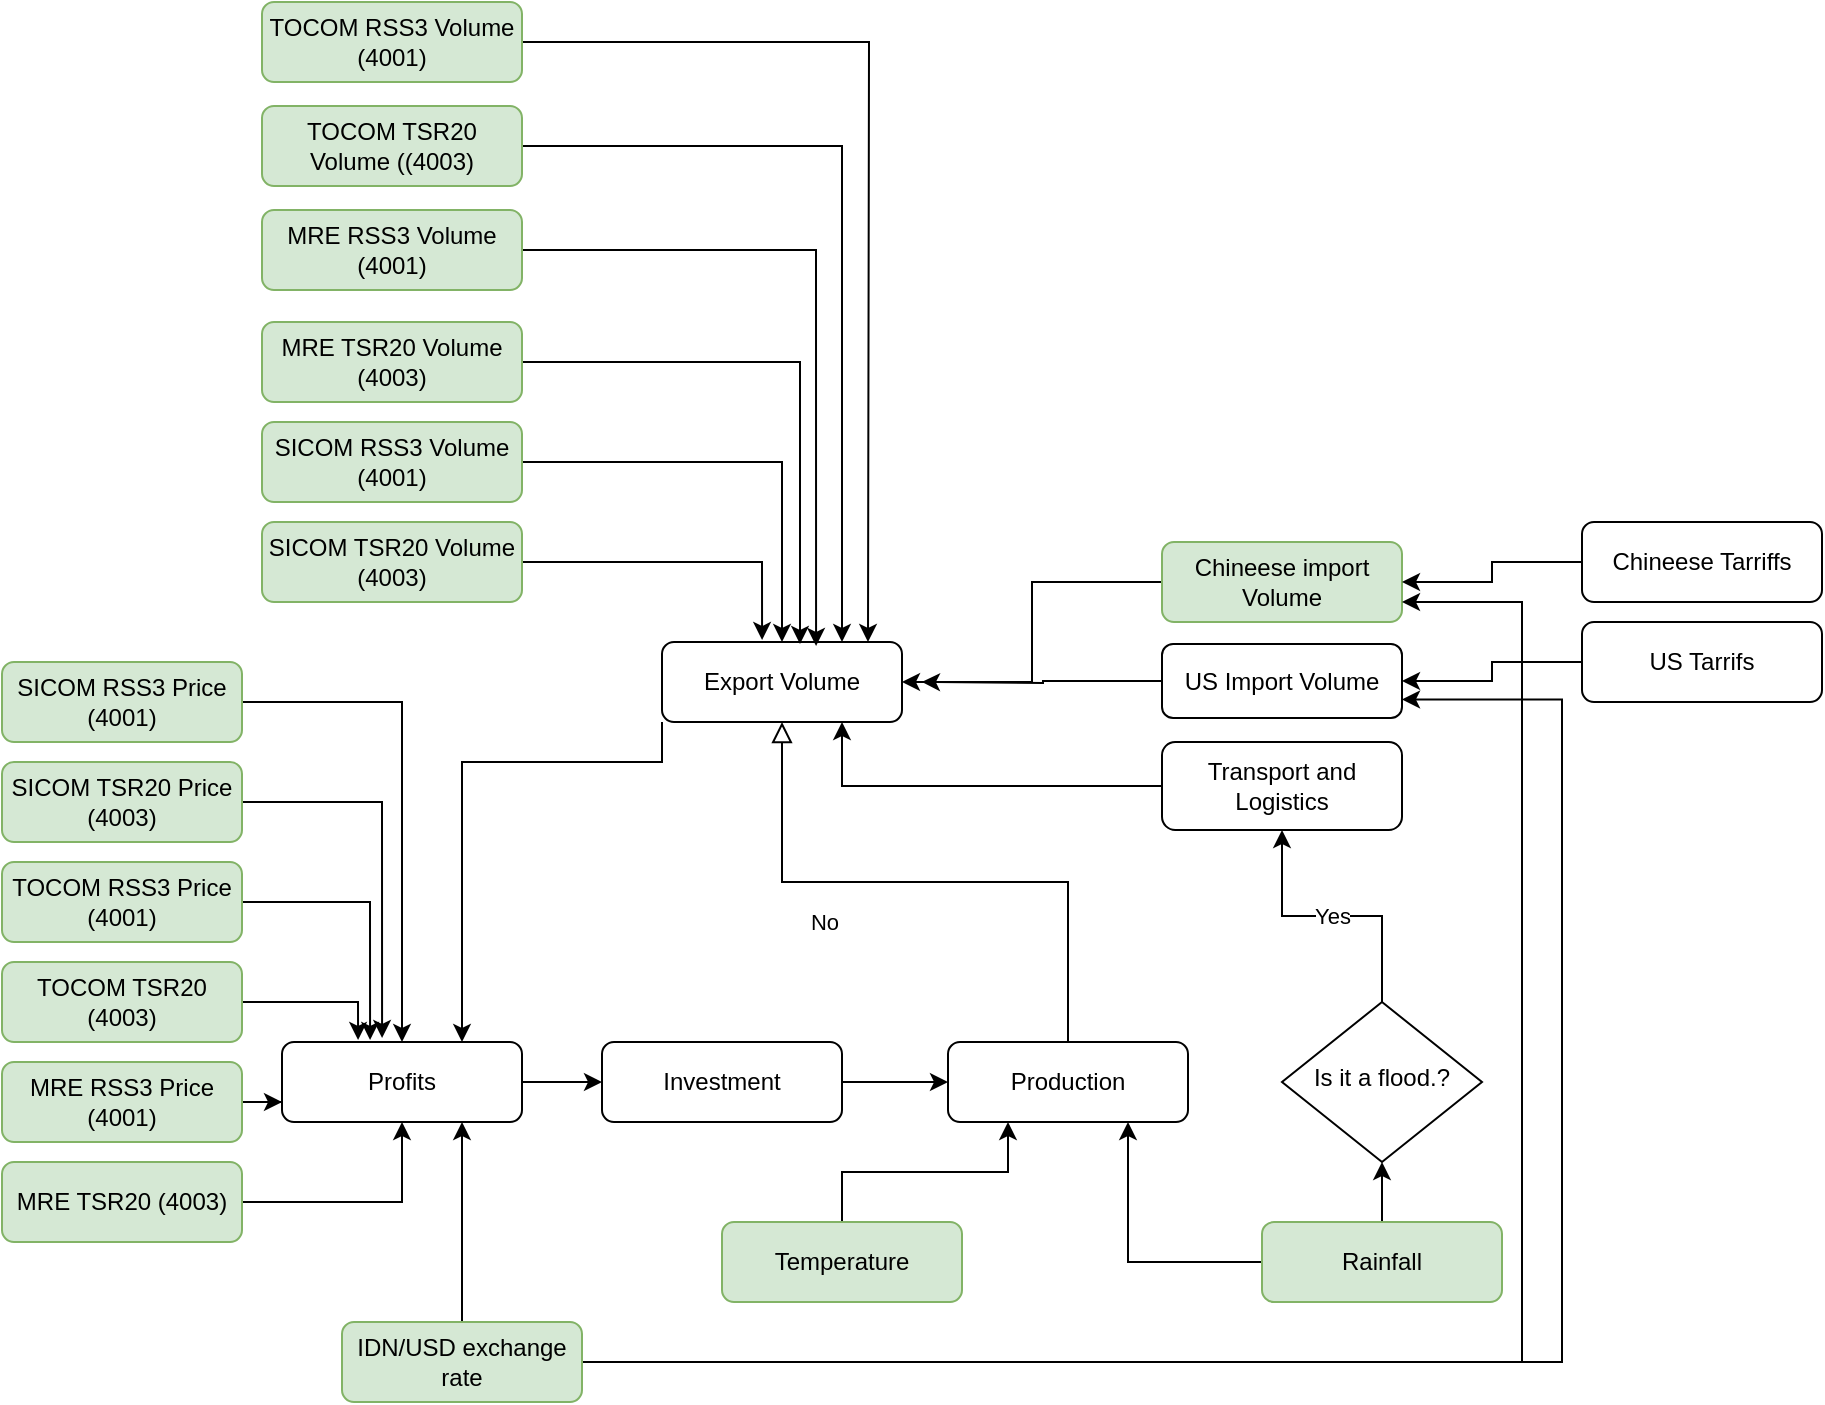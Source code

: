 <mxfile version="12.5.8" type="device"><diagram id="C5RBs43oDa-KdzZeNtuy" name="Page-1"><mxGraphModel dx="1695" dy="1570" grid="1" gridSize="10" guides="1" tooltips="1" connect="1" arrows="1" fold="1" page="1" pageScale="1" pageWidth="827" pageHeight="1169" math="0" shadow="0"><root><mxCell id="WIyWlLk6GJQsqaUBKTNV-0"/><mxCell id="WIyWlLk6GJQsqaUBKTNV-1" parent="WIyWlLk6GJQsqaUBKTNV-0"/><mxCell id="bZ1o4sIsSbqVYp4s5_Tv-12" style="edgeStyle=orthogonalEdgeStyle;rounded=0;orthogonalLoop=1;jettySize=auto;html=1;entryX=1;entryY=0.5;entryDx=0;entryDy=0;" edge="1" parent="WIyWlLk6GJQsqaUBKTNV-1" source="WIyWlLk6GJQsqaUBKTNV-7" target="WIyWlLk6GJQsqaUBKTNV-11"><mxGeometry relative="1" as="geometry"/></mxCell><mxCell id="WIyWlLk6GJQsqaUBKTNV-7" value="Chineese import Volume" style="rounded=1;whiteSpace=wrap;html=1;fontSize=12;glass=0;strokeWidth=1;shadow=0;fillColor=#d5e8d4;strokeColor=#82b366;" parent="WIyWlLk6GJQsqaUBKTNV-1" vertex="1"><mxGeometry x="460" y="20" width="120" height="40" as="geometry"/></mxCell><mxCell id="WIyWlLk6GJQsqaUBKTNV-8" value="No" style="rounded=0;html=1;jettySize=auto;orthogonalLoop=1;fontSize=11;endArrow=block;endFill=0;endSize=8;strokeWidth=1;shadow=0;labelBackgroundColor=none;edgeStyle=orthogonalEdgeStyle;exitX=0.5;exitY=0;exitDx=0;exitDy=0;" parent="WIyWlLk6GJQsqaUBKTNV-1" source="bZ1o4sIsSbqVYp4s5_Tv-2" target="WIyWlLk6GJQsqaUBKTNV-11" edge="1"><mxGeometry x="0.333" y="20" relative="1" as="geometry"><mxPoint as="offset"/><mxPoint x="270" y="290" as="sourcePoint"/></mxGeometry></mxCell><mxCell id="bZ1o4sIsSbqVYp4s5_Tv-7" style="edgeStyle=orthogonalEdgeStyle;rounded=0;orthogonalLoop=1;jettySize=auto;html=1;entryX=0.75;entryY=0;entryDx=0;entryDy=0;" edge="1" parent="WIyWlLk6GJQsqaUBKTNV-1" source="WIyWlLk6GJQsqaUBKTNV-11" target="bZ1o4sIsSbqVYp4s5_Tv-5"><mxGeometry relative="1" as="geometry"><Array as="points"><mxPoint x="210" y="130"/><mxPoint x="110" y="130"/></Array></mxGeometry></mxCell><mxCell id="WIyWlLk6GJQsqaUBKTNV-11" value="Export Volume" style="rounded=1;whiteSpace=wrap;html=1;fontSize=12;glass=0;strokeWidth=1;shadow=0;" parent="WIyWlLk6GJQsqaUBKTNV-1" vertex="1"><mxGeometry x="210" y="70" width="120" height="40" as="geometry"/></mxCell><mxCell id="bZ1o4sIsSbqVYp4s5_Tv-16" style="edgeStyle=orthogonalEdgeStyle;rounded=0;orthogonalLoop=1;jettySize=auto;html=1;entryX=0.75;entryY=1;entryDx=0;entryDy=0;" edge="1" parent="WIyWlLk6GJQsqaUBKTNV-1" source="WIyWlLk6GJQsqaUBKTNV-12" target="bZ1o4sIsSbqVYp4s5_Tv-2"><mxGeometry relative="1" as="geometry"/></mxCell><mxCell id="bZ1o4sIsSbqVYp4s5_Tv-21" style="edgeStyle=orthogonalEdgeStyle;rounded=0;orthogonalLoop=1;jettySize=auto;html=1;entryX=0.5;entryY=1;entryDx=0;entryDy=0;" edge="1" parent="WIyWlLk6GJQsqaUBKTNV-1" source="WIyWlLk6GJQsqaUBKTNV-12" target="bZ1o4sIsSbqVYp4s5_Tv-20"><mxGeometry relative="1" as="geometry"/></mxCell><mxCell id="WIyWlLk6GJQsqaUBKTNV-12" value="Rainfall" style="rounded=1;whiteSpace=wrap;html=1;fontSize=12;glass=0;strokeWidth=1;shadow=0;fillColor=#d5e8d4;strokeColor=#82b366;" parent="WIyWlLk6GJQsqaUBKTNV-1" vertex="1"><mxGeometry x="510" y="360" width="120" height="40" as="geometry"/></mxCell><mxCell id="bZ1o4sIsSbqVYp4s5_Tv-9" style="edgeStyle=orthogonalEdgeStyle;rounded=0;orthogonalLoop=1;jettySize=auto;html=1;entryX=0;entryY=0.5;entryDx=0;entryDy=0;" edge="1" parent="WIyWlLk6GJQsqaUBKTNV-1" source="bZ1o4sIsSbqVYp4s5_Tv-5" target="bZ1o4sIsSbqVYp4s5_Tv-8"><mxGeometry relative="1" as="geometry"/></mxCell><mxCell id="bZ1o4sIsSbqVYp4s5_Tv-5" value="Profits" style="rounded=1;whiteSpace=wrap;html=1;fontSize=12;glass=0;strokeWidth=1;shadow=0;" vertex="1" parent="WIyWlLk6GJQsqaUBKTNV-1"><mxGeometry x="20" y="270" width="120" height="40" as="geometry"/></mxCell><mxCell id="bZ1o4sIsSbqVYp4s5_Tv-2" value="Production" style="rounded=1;whiteSpace=wrap;html=1;fontSize=12;glass=0;strokeWidth=1;shadow=0;" vertex="1" parent="WIyWlLk6GJQsqaUBKTNV-1"><mxGeometry x="353" y="270" width="120" height="40" as="geometry"/></mxCell><mxCell id="bZ1o4sIsSbqVYp4s5_Tv-10" style="edgeStyle=orthogonalEdgeStyle;rounded=0;orthogonalLoop=1;jettySize=auto;html=1;" edge="1" parent="WIyWlLk6GJQsqaUBKTNV-1" source="bZ1o4sIsSbqVYp4s5_Tv-8" target="bZ1o4sIsSbqVYp4s5_Tv-2"><mxGeometry relative="1" as="geometry"/></mxCell><mxCell id="bZ1o4sIsSbqVYp4s5_Tv-8" value="Investment" style="rounded=1;whiteSpace=wrap;html=1;fontSize=12;glass=0;strokeWidth=1;shadow=0;" vertex="1" parent="WIyWlLk6GJQsqaUBKTNV-1"><mxGeometry x="180" y="270" width="120" height="40" as="geometry"/></mxCell><mxCell id="bZ1o4sIsSbqVYp4s5_Tv-13" style="edgeStyle=orthogonalEdgeStyle;rounded=0;orthogonalLoop=1;jettySize=auto;html=1;" edge="1" parent="WIyWlLk6GJQsqaUBKTNV-1" source="bZ1o4sIsSbqVYp4s5_Tv-11"><mxGeometry relative="1" as="geometry"><mxPoint x="340" y="90" as="targetPoint"/></mxGeometry></mxCell><mxCell id="bZ1o4sIsSbqVYp4s5_Tv-11" value="US Import Volume" style="rounded=1;whiteSpace=wrap;html=1;fontSize=12;glass=0;strokeWidth=1;shadow=0;" vertex="1" parent="WIyWlLk6GJQsqaUBKTNV-1"><mxGeometry x="460" y="71" width="120" height="37" as="geometry"/></mxCell><mxCell id="bZ1o4sIsSbqVYp4s5_Tv-15" style="edgeStyle=orthogonalEdgeStyle;rounded=0;orthogonalLoop=1;jettySize=auto;html=1;entryX=0.25;entryY=1;entryDx=0;entryDy=0;" edge="1" parent="WIyWlLk6GJQsqaUBKTNV-1" source="bZ1o4sIsSbqVYp4s5_Tv-14" target="bZ1o4sIsSbqVYp4s5_Tv-2"><mxGeometry relative="1" as="geometry"/></mxCell><mxCell id="bZ1o4sIsSbqVYp4s5_Tv-14" value="Temperature" style="rounded=1;whiteSpace=wrap;html=1;fontSize=12;glass=0;strokeWidth=1;shadow=0;fillColor=#d5e8d4;strokeColor=#82b366;" vertex="1" parent="WIyWlLk6GJQsqaUBKTNV-1"><mxGeometry x="240" y="360" width="120" height="40" as="geometry"/></mxCell><mxCell id="bZ1o4sIsSbqVYp4s5_Tv-19" style="edgeStyle=orthogonalEdgeStyle;rounded=0;orthogonalLoop=1;jettySize=auto;html=1;entryX=0.75;entryY=1;entryDx=0;entryDy=0;" edge="1" parent="WIyWlLk6GJQsqaUBKTNV-1" source="bZ1o4sIsSbqVYp4s5_Tv-17" target="WIyWlLk6GJQsqaUBKTNV-11"><mxGeometry relative="1" as="geometry"/></mxCell><mxCell id="bZ1o4sIsSbqVYp4s5_Tv-17" value="Transport and Logistics" style="rounded=1;whiteSpace=wrap;html=1;fontSize=12;glass=0;strokeWidth=1;shadow=0;" vertex="1" parent="WIyWlLk6GJQsqaUBKTNV-1"><mxGeometry x="460" y="120" width="120" height="44" as="geometry"/></mxCell><mxCell id="bZ1o4sIsSbqVYp4s5_Tv-22" value="Yes" style="edgeStyle=orthogonalEdgeStyle;rounded=0;orthogonalLoop=1;jettySize=auto;html=1;entryX=0.5;entryY=1;entryDx=0;entryDy=0;" edge="1" parent="WIyWlLk6GJQsqaUBKTNV-1" source="bZ1o4sIsSbqVYp4s5_Tv-20" target="bZ1o4sIsSbqVYp4s5_Tv-17"><mxGeometry relative="1" as="geometry"/></mxCell><mxCell id="bZ1o4sIsSbqVYp4s5_Tv-20" value="Is it a flood.?" style="rhombus;whiteSpace=wrap;html=1;shadow=0;fontFamily=Helvetica;fontSize=12;align=center;strokeWidth=1;spacing=6;spacingTop=-4;" vertex="1" parent="WIyWlLk6GJQsqaUBKTNV-1"><mxGeometry x="520" y="250" width="100" height="80" as="geometry"/></mxCell><mxCell id="bZ1o4sIsSbqVYp4s5_Tv-27" style="edgeStyle=orthogonalEdgeStyle;rounded=0;orthogonalLoop=1;jettySize=auto;html=1;entryX=1;entryY=0.5;entryDx=0;entryDy=0;" edge="1" parent="WIyWlLk6GJQsqaUBKTNV-1" source="bZ1o4sIsSbqVYp4s5_Tv-23" target="WIyWlLk6GJQsqaUBKTNV-7"><mxGeometry relative="1" as="geometry"/></mxCell><mxCell id="bZ1o4sIsSbqVYp4s5_Tv-23" value="Chineese Tarriffs" style="rounded=1;whiteSpace=wrap;html=1;fontSize=12;glass=0;strokeWidth=1;shadow=0;" vertex="1" parent="WIyWlLk6GJQsqaUBKTNV-1"><mxGeometry x="670" y="10" width="120" height="40" as="geometry"/></mxCell><mxCell id="bZ1o4sIsSbqVYp4s5_Tv-28" style="edgeStyle=orthogonalEdgeStyle;rounded=0;orthogonalLoop=1;jettySize=auto;html=1;entryX=1;entryY=0.5;entryDx=0;entryDy=0;" edge="1" parent="WIyWlLk6GJQsqaUBKTNV-1" source="bZ1o4sIsSbqVYp4s5_Tv-24" target="bZ1o4sIsSbqVYp4s5_Tv-11"><mxGeometry relative="1" as="geometry"/></mxCell><mxCell id="bZ1o4sIsSbqVYp4s5_Tv-24" value="US Tarrifs" style="rounded=1;whiteSpace=wrap;html=1;fontSize=12;glass=0;strokeWidth=1;shadow=0;" vertex="1" parent="WIyWlLk6GJQsqaUBKTNV-1"><mxGeometry x="670" y="60" width="120" height="40" as="geometry"/></mxCell><mxCell id="bZ1o4sIsSbqVYp4s5_Tv-58" style="edgeStyle=orthogonalEdgeStyle;rounded=0;orthogonalLoop=1;jettySize=auto;html=1;entryX=0.417;entryY=-0.025;entryDx=0;entryDy=0;entryPerimeter=0;" edge="1" parent="WIyWlLk6GJQsqaUBKTNV-1" source="bZ1o4sIsSbqVYp4s5_Tv-29" target="WIyWlLk6GJQsqaUBKTNV-11"><mxGeometry relative="1" as="geometry"/></mxCell><mxCell id="bZ1o4sIsSbqVYp4s5_Tv-29" value="SICOM TSR20 Volume&lt;br&gt;(4003)" style="rounded=1;whiteSpace=wrap;html=1;fontSize=12;glass=0;strokeWidth=1;shadow=0;fillColor=#d5e8d4;strokeColor=#82b366;" vertex="1" parent="WIyWlLk6GJQsqaUBKTNV-1"><mxGeometry x="10" y="10" width="130" height="40" as="geometry"/></mxCell><mxCell id="bZ1o4sIsSbqVYp4s5_Tv-39" style="edgeStyle=orthogonalEdgeStyle;rounded=0;orthogonalLoop=1;jettySize=auto;html=1;entryX=0.417;entryY=-0.05;entryDx=0;entryDy=0;entryPerimeter=0;" edge="1" parent="WIyWlLk6GJQsqaUBKTNV-1" source="bZ1o4sIsSbqVYp4s5_Tv-32" target="bZ1o4sIsSbqVYp4s5_Tv-5"><mxGeometry relative="1" as="geometry"/></mxCell><mxCell id="bZ1o4sIsSbqVYp4s5_Tv-32" value="SICOM TSR20 Price&lt;br&gt;(4003)" style="rounded=1;whiteSpace=wrap;html=1;fontSize=12;glass=0;strokeWidth=1;shadow=0;fillColor=#d5e8d4;strokeColor=#82b366;" vertex="1" parent="WIyWlLk6GJQsqaUBKTNV-1"><mxGeometry x="-120" y="130" width="120" height="40" as="geometry"/></mxCell><mxCell id="bZ1o4sIsSbqVYp4s5_Tv-38" style="edgeStyle=orthogonalEdgeStyle;rounded=0;orthogonalLoop=1;jettySize=auto;html=1;" edge="1" parent="WIyWlLk6GJQsqaUBKTNV-1" source="bZ1o4sIsSbqVYp4s5_Tv-33" target="bZ1o4sIsSbqVYp4s5_Tv-5"><mxGeometry relative="1" as="geometry"/></mxCell><mxCell id="bZ1o4sIsSbqVYp4s5_Tv-33" value="SICOM RSS3 Price&lt;br&gt;(4001)" style="rounded=1;whiteSpace=wrap;html=1;fontSize=12;glass=0;strokeWidth=1;shadow=0;fillColor=#d5e8d4;strokeColor=#82b366;" vertex="1" parent="WIyWlLk6GJQsqaUBKTNV-1"><mxGeometry x="-120" y="80" width="120" height="40" as="geometry"/></mxCell><mxCell id="bZ1o4sIsSbqVYp4s5_Tv-41" style="edgeStyle=orthogonalEdgeStyle;rounded=0;orthogonalLoop=1;jettySize=auto;html=1;entryX=0.317;entryY=-0.025;entryDx=0;entryDy=0;entryPerimeter=0;" edge="1" parent="WIyWlLk6GJQsqaUBKTNV-1" source="bZ1o4sIsSbqVYp4s5_Tv-34" target="bZ1o4sIsSbqVYp4s5_Tv-5"><mxGeometry relative="1" as="geometry"/></mxCell><mxCell id="bZ1o4sIsSbqVYp4s5_Tv-34" value="TOCOM TSR20 (4003)" style="rounded=1;whiteSpace=wrap;html=1;fontSize=12;glass=0;strokeWidth=1;shadow=0;fillColor=#d5e8d4;strokeColor=#82b366;" vertex="1" parent="WIyWlLk6GJQsqaUBKTNV-1"><mxGeometry x="-120" y="230" width="120" height="40" as="geometry"/></mxCell><mxCell id="bZ1o4sIsSbqVYp4s5_Tv-40" style="edgeStyle=orthogonalEdgeStyle;rounded=0;orthogonalLoop=1;jettySize=auto;html=1;entryX=0.367;entryY=-0.025;entryDx=0;entryDy=0;entryPerimeter=0;" edge="1" parent="WIyWlLk6GJQsqaUBKTNV-1" source="bZ1o4sIsSbqVYp4s5_Tv-35" target="bZ1o4sIsSbqVYp4s5_Tv-5"><mxGeometry relative="1" as="geometry"/></mxCell><mxCell id="bZ1o4sIsSbqVYp4s5_Tv-35" value="TOCOM RSS3 Price&lt;br&gt;(4001)" style="rounded=1;whiteSpace=wrap;html=1;fontSize=12;glass=0;strokeWidth=1;shadow=0;fillColor=#d5e8d4;strokeColor=#82b366;" vertex="1" parent="WIyWlLk6GJQsqaUBKTNV-1"><mxGeometry x="-120" y="180" width="120" height="40" as="geometry"/></mxCell><mxCell id="bZ1o4sIsSbqVYp4s5_Tv-43" style="edgeStyle=orthogonalEdgeStyle;rounded=0;orthogonalLoop=1;jettySize=auto;html=1;" edge="1" parent="WIyWlLk6GJQsqaUBKTNV-1" source="bZ1o4sIsSbqVYp4s5_Tv-36" target="bZ1o4sIsSbqVYp4s5_Tv-5"><mxGeometry relative="1" as="geometry"/></mxCell><mxCell id="bZ1o4sIsSbqVYp4s5_Tv-36" value="MRE TSR20 (4003)" style="rounded=1;whiteSpace=wrap;html=1;fontSize=12;glass=0;strokeWidth=1;shadow=0;fillColor=#d5e8d4;strokeColor=#82b366;" vertex="1" parent="WIyWlLk6GJQsqaUBKTNV-1"><mxGeometry x="-120" y="330" width="120" height="40" as="geometry"/></mxCell><mxCell id="bZ1o4sIsSbqVYp4s5_Tv-42" style="edgeStyle=orthogonalEdgeStyle;rounded=0;orthogonalLoop=1;jettySize=auto;html=1;entryX=0;entryY=0.75;entryDx=0;entryDy=0;" edge="1" parent="WIyWlLk6GJQsqaUBKTNV-1" source="bZ1o4sIsSbqVYp4s5_Tv-37" target="bZ1o4sIsSbqVYp4s5_Tv-5"><mxGeometry relative="1" as="geometry"/></mxCell><mxCell id="bZ1o4sIsSbqVYp4s5_Tv-37" value="MRE RSS3 Price&lt;br&gt;(4001)" style="rounded=1;whiteSpace=wrap;html=1;fontSize=12;glass=0;strokeWidth=1;shadow=0;fillColor=#d5e8d4;strokeColor=#82b366;" vertex="1" parent="WIyWlLk6GJQsqaUBKTNV-1"><mxGeometry x="-120" y="280" width="120" height="40" as="geometry"/></mxCell><mxCell id="bZ1o4sIsSbqVYp4s5_Tv-57" style="edgeStyle=orthogonalEdgeStyle;rounded=0;orthogonalLoop=1;jettySize=auto;html=1;entryX=0.5;entryY=0;entryDx=0;entryDy=0;" edge="1" parent="WIyWlLk6GJQsqaUBKTNV-1" source="bZ1o4sIsSbqVYp4s5_Tv-44" target="WIyWlLk6GJQsqaUBKTNV-11"><mxGeometry relative="1" as="geometry"/></mxCell><mxCell id="bZ1o4sIsSbqVYp4s5_Tv-44" value="SICOM RSS3 Volume&lt;br&gt;(4001)" style="rounded=1;whiteSpace=wrap;html=1;fontSize=12;glass=0;strokeWidth=1;shadow=0;fillColor=#d5e8d4;strokeColor=#82b366;" vertex="1" parent="WIyWlLk6GJQsqaUBKTNV-1"><mxGeometry x="10" y="-40" width="130" height="40" as="geometry"/></mxCell><mxCell id="bZ1o4sIsSbqVYp4s5_Tv-56" style="edgeStyle=orthogonalEdgeStyle;rounded=0;orthogonalLoop=1;jettySize=auto;html=1;entryX=0.575;entryY=0.025;entryDx=0;entryDy=0;entryPerimeter=0;" edge="1" parent="WIyWlLk6GJQsqaUBKTNV-1" source="bZ1o4sIsSbqVYp4s5_Tv-49" target="WIyWlLk6GJQsqaUBKTNV-11"><mxGeometry relative="1" as="geometry"/></mxCell><mxCell id="bZ1o4sIsSbqVYp4s5_Tv-49" value="MRE TSR20 Volume (4003)" style="rounded=1;whiteSpace=wrap;html=1;fontSize=12;glass=0;strokeWidth=1;shadow=0;fillColor=#d5e8d4;strokeColor=#82b366;" vertex="1" parent="WIyWlLk6GJQsqaUBKTNV-1"><mxGeometry x="10" y="-90" width="130" height="40" as="geometry"/></mxCell><mxCell id="bZ1o4sIsSbqVYp4s5_Tv-55" style="edgeStyle=orthogonalEdgeStyle;rounded=0;orthogonalLoop=1;jettySize=auto;html=1;entryX=0.642;entryY=0.05;entryDx=0;entryDy=0;entryPerimeter=0;" edge="1" parent="WIyWlLk6GJQsqaUBKTNV-1" source="bZ1o4sIsSbqVYp4s5_Tv-50" target="WIyWlLk6GJQsqaUBKTNV-11"><mxGeometry relative="1" as="geometry"/></mxCell><mxCell id="bZ1o4sIsSbqVYp4s5_Tv-50" value="MRE RSS3 Volume (4001)" style="rounded=1;whiteSpace=wrap;html=1;fontSize=12;glass=0;strokeWidth=1;shadow=0;fillColor=#d5e8d4;strokeColor=#82b366;" vertex="1" parent="WIyWlLk6GJQsqaUBKTNV-1"><mxGeometry x="10" y="-146" width="130" height="40" as="geometry"/></mxCell><mxCell id="bZ1o4sIsSbqVYp4s5_Tv-54" style="edgeStyle=orthogonalEdgeStyle;rounded=0;orthogonalLoop=1;jettySize=auto;html=1;entryX=0.75;entryY=0;entryDx=0;entryDy=0;" edge="1" parent="WIyWlLk6GJQsqaUBKTNV-1" source="bZ1o4sIsSbqVYp4s5_Tv-51" target="WIyWlLk6GJQsqaUBKTNV-11"><mxGeometry relative="1" as="geometry"/></mxCell><mxCell id="bZ1o4sIsSbqVYp4s5_Tv-51" value="TOCOM TSR20 Volume ((4003)" style="rounded=1;whiteSpace=wrap;html=1;fontSize=12;glass=0;strokeWidth=1;shadow=0;fillColor=#d5e8d4;strokeColor=#82b366;" vertex="1" parent="WIyWlLk6GJQsqaUBKTNV-1"><mxGeometry x="10" y="-198" width="130" height="40" as="geometry"/></mxCell><mxCell id="bZ1o4sIsSbqVYp4s5_Tv-53" style="edgeStyle=orthogonalEdgeStyle;rounded=0;orthogonalLoop=1;jettySize=auto;html=1;" edge="1" parent="WIyWlLk6GJQsqaUBKTNV-1" source="bZ1o4sIsSbqVYp4s5_Tv-52"><mxGeometry relative="1" as="geometry"><mxPoint x="313" y="70" as="targetPoint"/></mxGeometry></mxCell><mxCell id="bZ1o4sIsSbqVYp4s5_Tv-52" value="TOCOM RSS3 Volume (4001)" style="rounded=1;whiteSpace=wrap;html=1;fontSize=12;glass=0;strokeWidth=1;shadow=0;fillColor=#d5e8d4;strokeColor=#82b366;" vertex="1" parent="WIyWlLk6GJQsqaUBKTNV-1"><mxGeometry x="10" y="-250" width="130" height="40" as="geometry"/></mxCell><mxCell id="bZ1o4sIsSbqVYp4s5_Tv-60" style="edgeStyle=orthogonalEdgeStyle;rounded=0;orthogonalLoop=1;jettySize=auto;html=1;entryX=0.75;entryY=1;entryDx=0;entryDy=0;" edge="1" parent="WIyWlLk6GJQsqaUBKTNV-1" source="bZ1o4sIsSbqVYp4s5_Tv-59" target="bZ1o4sIsSbqVYp4s5_Tv-5"><mxGeometry relative="1" as="geometry"/></mxCell><mxCell id="bZ1o4sIsSbqVYp4s5_Tv-61" style="edgeStyle=orthogonalEdgeStyle;rounded=0;orthogonalLoop=1;jettySize=auto;html=1;entryX=1;entryY=0.75;entryDx=0;entryDy=0;" edge="1" parent="WIyWlLk6GJQsqaUBKTNV-1" source="bZ1o4sIsSbqVYp4s5_Tv-59" target="WIyWlLk6GJQsqaUBKTNV-7"><mxGeometry relative="1" as="geometry"><mxPoint x="220" y="180" as="targetPoint"/><Array as="points"><mxPoint x="640" y="430"/><mxPoint x="640" y="50"/></Array></mxGeometry></mxCell><mxCell id="bZ1o4sIsSbqVYp4s5_Tv-63" style="edgeStyle=orthogonalEdgeStyle;rounded=0;orthogonalLoop=1;jettySize=auto;html=1;entryX=1;entryY=0.75;entryDx=0;entryDy=0;" edge="1" parent="WIyWlLk6GJQsqaUBKTNV-1" source="bZ1o4sIsSbqVYp4s5_Tv-59" target="bZ1o4sIsSbqVYp4s5_Tv-11"><mxGeometry relative="1" as="geometry"><Array as="points"><mxPoint x="660" y="430"/><mxPoint x="660" y="99"/></Array></mxGeometry></mxCell><mxCell id="bZ1o4sIsSbqVYp4s5_Tv-59" value="IDN/USD exchange rate" style="rounded=1;whiteSpace=wrap;html=1;fontSize=12;glass=0;strokeWidth=1;shadow=0;fillColor=#d5e8d4;strokeColor=#82b366;" vertex="1" parent="WIyWlLk6GJQsqaUBKTNV-1"><mxGeometry x="50" y="410" width="120" height="40" as="geometry"/></mxCell></root></mxGraphModel></diagram></mxfile>